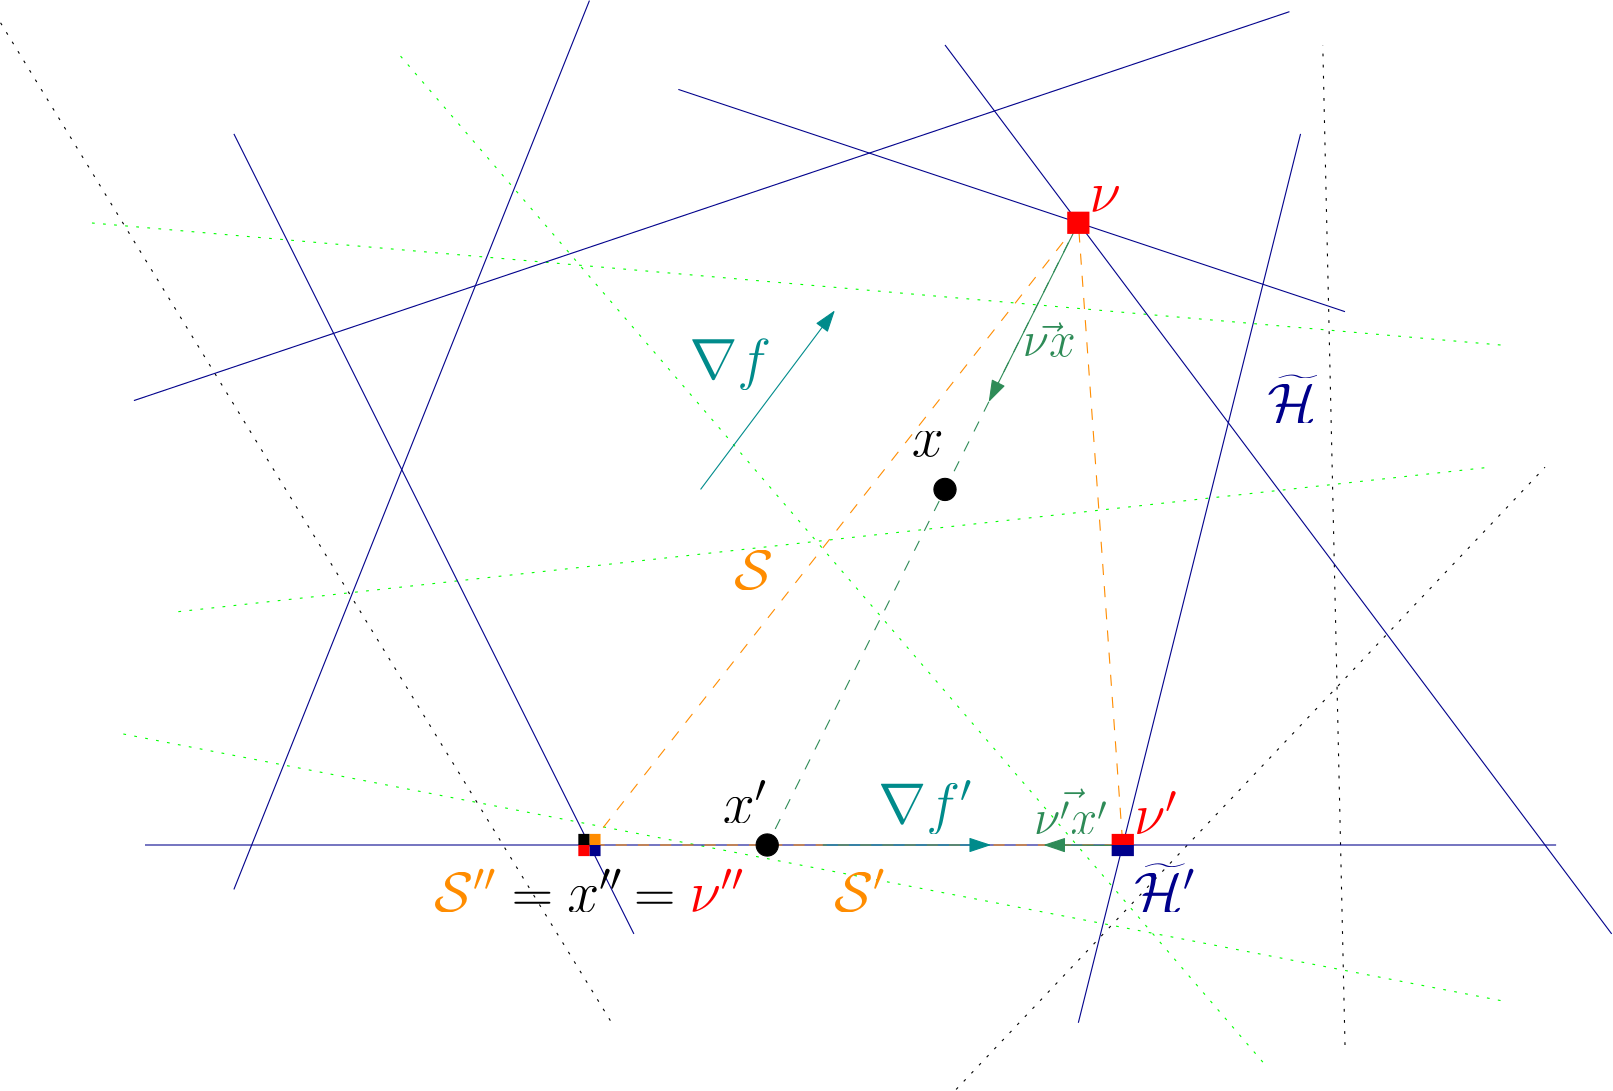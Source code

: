 <?xml version="1.0"?>
<!DOCTYPE ipe SYSTEM "ipe.dtd">
<ipe version="70005" creator="Ipe 7.1.4">
<info created="D:20150523201504" modified="D:20150523230158"/>
<ipestyle name="basic">
<symbol name="arrow/arc(spx)">
<path stroke="sym-stroke" fill="sym-stroke" pen="sym-pen">
0 0 m
-1 0.333 l
-1 -0.333 l
h
</path>
</symbol>
<symbol name="arrow/farc(spx)">
<path stroke="sym-stroke" fill="white" pen="sym-pen">
0 0 m
-1 0.333 l
-1 -0.333 l
h
</path>
</symbol>
<symbol name="mark/circle(sx)" transformations="translations">
<path fill="sym-stroke">
0.6 0 0 0.6 0 0 e
0.4 0 0 0.4 0 0 e
</path>
</symbol>
<symbol name="mark/disk(sx)" transformations="translations">
<path fill="sym-stroke">
0.6 0 0 0.6 0 0 e
</path>
</symbol>
<symbol name="mark/fdisk(sfx)" transformations="translations">
<group>
<path fill="sym-fill">
0.5 0 0 0.5 0 0 e
</path>
<path fill="sym-stroke" fillrule="eofill">
0.6 0 0 0.6 0 0 e
0.4 0 0 0.4 0 0 e
</path>
</group>
</symbol>
<symbol name="mark/box(sx)" transformations="translations">
<path fill="sym-stroke" fillrule="eofill">
-0.6 -0.6 m
0.6 -0.6 l
0.6 0.6 l
-0.6 0.6 l
h
-0.4 -0.4 m
0.4 -0.4 l
0.4 0.4 l
-0.4 0.4 l
h
</path>
</symbol>
<symbol name="mark/square(sx)" transformations="translations">
<path fill="sym-stroke">
-0.6 -0.6 m
0.6 -0.6 l
0.6 0.6 l
-0.6 0.6 l
h
</path>
</symbol>
<symbol name="mark/fsquare(sfx)" transformations="translations">
<group>
<path fill="sym-fill">
-0.5 -0.5 m
0.5 -0.5 l
0.5 0.5 l
-0.5 0.5 l
h
</path>
<path fill="sym-stroke" fillrule="eofill">
-0.6 -0.6 m
0.6 -0.6 l
0.6 0.6 l
-0.6 0.6 l
h
-0.4 -0.4 m
0.4 -0.4 l
0.4 0.4 l
-0.4 0.4 l
h
</path>
</group>
</symbol>
<symbol name="mark/cross(sx)" transformations="translations">
<group>
<path fill="sym-stroke">
-0.43 -0.57 m
0.57 0.43 l
0.43 0.57 l
-0.57 -0.43 l
h
</path>
<path fill="sym-stroke">
-0.43 0.57 m
0.57 -0.43 l
0.43 -0.57 l
-0.57 0.43 l
h
</path>
</group>
</symbol>
<symbol name="arrow/fnormal(spx)">
<path stroke="sym-stroke" fill="white" pen="sym-pen">
0 0 m
-1 0.333 l
-1 -0.333 l
h
</path>
</symbol>
<symbol name="arrow/pointed(spx)">
<path stroke="sym-stroke" fill="sym-stroke" pen="sym-pen">
0 0 m
-1 0.333 l
-0.8 0 l
-1 -0.333 l
h
</path>
</symbol>
<symbol name="arrow/fpointed(spx)">
<path stroke="sym-stroke" fill="white" pen="sym-pen">
0 0 m
-1 0.333 l
-0.8 0 l
-1 -0.333 l
h
</path>
</symbol>
<symbol name="arrow/linear(spx)">
<path stroke="sym-stroke" pen="sym-pen">
-1 0.333 m
0 0 l
-1 -0.333 l
</path>
</symbol>
<symbol name="arrow/fdouble(spx)">
<path stroke="sym-stroke" fill="white" pen="sym-pen">
0 0 m
-1 0.333 l
-1 -0.333 l
h
-1 0 m
-2 0.333 l
-2 -0.333 l
h
</path>
</symbol>
<symbol name="arrow/double(spx)">
<path stroke="sym-stroke" fill="sym-stroke" pen="sym-pen">
0 0 m
-1 0.333 l
-1 -0.333 l
h
-1 0 m
-2 0.333 l
-2 -0.333 l
h
</path>
</symbol>
<pen name="heavier" value="0.8"/>
<pen name="fat" value="1.2"/>
<pen name="ultrafat" value="2"/>
<symbolsize name="large" value="5"/>
<symbolsize name="small" value="2"/>
<symbolsize name="tiny" value="1.1"/>
<arrowsize name="large" value="10"/>
<arrowsize name="small" value="5"/>
<arrowsize name="tiny" value="3"/>
<color name="red" value="1 0 0"/>
<color name="green" value="0 1 0"/>
<color name="blue" value="0 0 1"/>
<color name="yellow" value="1 1 0"/>
<color name="orange" value="1 0.647 0"/>
<color name="gold" value="1 0.843 0"/>
<color name="purple" value="0.627 0.125 0.941"/>
<color name="gray" value="0.745"/>
<color name="brown" value="0.647 0.165 0.165"/>
<color name="navy" value="0 0 0.502"/>
<color name="pink" value="1 0.753 0.796"/>
<color name="seagreen" value="0.18 0.545 0.341"/>
<color name="turquoise" value="0.251 0.878 0.816"/>
<color name="violet" value="0.933 0.51 0.933"/>
<color name="darkblue" value="0 0 0.545"/>
<color name="darkcyan" value="0 0.545 0.545"/>
<color name="darkgray" value="0.663"/>
<color name="darkgreen" value="0 0.392 0"/>
<color name="darkmagenta" value="0.545 0 0.545"/>
<color name="darkorange" value="1 0.549 0"/>
<color name="darkred" value="0.545 0 0"/>
<color name="lightblue" value="0.678 0.847 0.902"/>
<color name="lightcyan" value="0.878 1 1"/>
<color name="lightgray" value="0.827"/>
<color name="lightgreen" value="0.565 0.933 0.565"/>
<color name="lightyellow" value="1 1 0.878"/>
<dashstyle name="dashed" value="[4] 0"/>
<dashstyle name="dotted" value="[1 3] 0"/>
<dashstyle name="dash dotted" value="[4 2 1 2] 0"/>
<dashstyle name="dash dot dotted" value="[4 2 1 2 1 2] 0"/>
<textsize name="large" value="\large"/>
<textsize name="Large" value="\Large"/>
<textsize name="LARGE" value="\LARGE"/>
<textsize name="huge" value="\huge"/>
<textsize name="Huge" value="\Huge"/>
<textsize name="small" value="\small"/>
<textsize name="footnote" value="\footnotesize"/>
<textsize name="tiny" value="\tiny"/>
<textstyle name="center" begin="\begin{center}" end="\end{center}"/>
<textstyle name="itemize" begin="\begin{itemize}" end="\end{itemize}"/>
<textstyle name="item" begin="\begin{itemize}\item{}" end="\end{itemize}"/>
<gridsize name="4 pts" value="4"/>
<gridsize name="8 pts (~3 mm)" value="8"/>
<gridsize name="16 pts (~6 mm)" value="16"/>
<gridsize name="32 pts (~12 mm)" value="32"/>
<gridsize name="10 pts (~3.5 mm)" value="10"/>
<gridsize name="20 pts (~7 mm)" value="20"/>
<gridsize name="14 pts (~5 mm)" value="14"/>
<gridsize name="28 pts (~10 mm)" value="28"/>
<gridsize name="56 pts (~20 mm)" value="56"/>
<anglesize name="90 deg" value="90"/>
<anglesize name="60 deg" value="60"/>
<anglesize name="45 deg" value="45"/>
<anglesize name="30 deg" value="30"/>
<anglesize name="22.5 deg" value="22.5"/>
<tiling name="falling" angle="-60" step="4" width="1"/>
<tiling name="rising" angle="30" step="4" width="1"/>
</ipestyle>
<page>
<layer name="alpha"/>
<view layers="alpha" active="alpha"/>
<text layer="alpha" matrix="1 0 0 1 0 -12" transformations="translations" pos="420 768" stroke="red" type="label" width="11.3" height="8.896" depth="0" valign="baseline" size="huge">$\nu$</text>
<path stroke="black" fill="black" dash="dotted">
28 824 m
248 464 l
</path>
<path stroke="black" fill="black" dash="dotted">
372 440 m
584 664 l
</path>
<path stroke="black" fill="black" dash="dotted">
512 456 m
504 816 l
</path>
<path stroke="green" fill="black" dash="dotted">
568 708 m
60 752 l
</path>
<path stroke="green" fill="black" dash="dotted">
172 812 m
484 448 l
</path>
<path stroke="green" fill="black" dash="dotted">
92 612 m
564 664 l
</path>
<path stroke="green" fill="black" dash="dotted">
568 472 m
72 568 l
</path>
<path stroke="seagreen" fill="seagreen" dash="dashed">
416 752 m
304 528 l
</path>
<text transformations="translations" pos="356 668" stroke="black" type="label" width="11.497" height="8.896" depth="0" valign="baseline" size="huge">$x$</text>
<path matrix="1.13393 0 0 1 -10.7143 0" stroke="darkblue" fill="darkblue">
80 528 m
528 528 l
528 528 l
</path>
<path matrix="2.25 0 0 2.25 -320 -620" stroke="darkblue" fill="darkblue">
256 496 m
192 624 l
192 624 l
</path>
<path matrix="1 0 0 0.997656 96 193.163" stroke="seagreen" fill="0" rarrow="normal/normal">
288 496 m
320 560 l
320 560 l
</path>
<path stroke="darkblue" fill="darkblue">
272 800 m
512 720 l
512 720 l
</path>
<path stroke="darkblue" fill="darkblue">
416 464 m
496 784 l
</path>
<path matrix="1.66667 0 0 1.66667 -245.333 -544" stroke="darkblue" fill="darkblue">
368 816 m
512 624 l
512 624 l
</path>
<path stroke="darkcyan" fill="violet" arrow="normal/normal">
280 656 m
328 720 l
</path>
<text matrix="1 0 0 1 108 -84" transformations="translations" pos="168 780" stroke="darkcyan" type="label" width="29.397" height="14.347" depth="4.02" valign="baseline" size="huge">$\nabla f$</text>
<text matrix="1 0 0 1 -68 -132" transformations="translations" pos="356 668" stroke="black" type="label" width="15.94" height="15.468" depth="0" valign="baseline" size="huge">$x&apos;$</text>
<path stroke="darkorange" dash="dashed">
240 528 m
416 752 l
432 528 l
240 528 l
240 528 l
</path>
<path stroke="darkblue" fill="darkblue">
112 512 m
240 832 l
</path>
<path stroke="darkblue" fill="darkblue">
76 688 m
492 828 l
</path>
<path matrix="1.25 0 0 0 -26 528" stroke="darkcyan" fill="violet" arrow="normal/normal">
280 656 m
328 720 l
</path>
<path matrix="0.91875 0 0 -0.00231873 139.4 529.15" stroke="seagreen" fill="0" rarrow="normal/normal">
288 496 m
320 560 l
320 560 l
</path>
<path matrix="1 0 0 1 -64 128" stroke="black" fill="black">
4 0 0 4 432 528 e
</path>
<text matrix="1 0 0 1 16 -236" transformations="translations" pos="420 768" stroke="red" type="label" width="15.743" height="15.468" depth="0" valign="baseline" size="huge">$\nu&apos;$</text>
<path stroke="black" fill="black">
4 0 0 4 304 528 e
</path>
<path fill="red">
412 756 m
412 748 l
420 748 l
420 756 l
h
</path>
<path fill="red">
428 532 m
428 528 l
436 528 l
436 532 l
h
</path>
<path fill="darkblue">
436 524 m
436 528 l
428 528 l
428 524 l
h
</path>
<path fill="darkblue">
240 528 m
240 524 l
244 524 l
244 528 l
h
</path>
<path fill="darkorange">
240 532 m
240 528 l
244 528 l
244 532 l
h
</path>
<path fill="black">
236 532 m
236 528 l
240 528 l
240 532 l
h
</path>
<path fill="red">
236 528 m
236 524 l
240 524 l
240 528 l
h
</path>
<text matrix="1 0 0 1 -4 -12" transformations="translations" pos="400 716" stroke="seagreen" type="label" width="18.994" height="12.271" depth="0" valign="baseline" size="LARGE">$\vec{\nu x}$</text>
<text matrix="1 0 0 1 0 -184" transformations="translations" pos="400 716" stroke="seagreen" type="label" width="26.565" height="16.474" depth="0" valign="baseline" size="LARGE">$\vec{\nu&apos; x&apos;}$</text>
<text matrix="1 0 0 1 108 -52" transformations="translations" pos="168 556" stroke="red" type="label" width="19.688" height="15.468" depth="0" valign="baseline" size="huge">$\nu&apos;&apos;$</text>
<text matrix="1 0 0 1 -124 -164" transformations="translations" pos="356 668" stroke="black" type="label" width="19.886" height="15.468" depth="0" valign="baseline" size="huge">$x&apos;&apos;$</text>
<text matrix="1 0 0 1 100 -92" transformations="translations" pos="156 596" stroke="black" type="label" width="14.874" height="7.347" depth="0" valign="baseline" size="huge">$=$</text>
<text matrix="1 0 0 1 56 -92" transformations="translations" pos="156 596" stroke="black" type="label" width="14.874" height="7.347" depth="0" valign="baseline" size="huge">$=$</text>
<text matrix="1 0 0 1 -92 -104" transformations="translations" pos="276 608" stroke="darkorange" type="label" width="22.45" height="15.468" depth="0" valign="baseline" size="huge">$\mathcal{S}&apos;&apos;$</text>
<text matrix="1 0 0 1 268 24" transformations="translations" pos="168 480" stroke="darkblue" type="label" width="22.093" height="17.302" depth="0" valign="baseline" size="huge">$\widetilde{\mathcal{H}}&apos;$</text>
<text matrix="1 0 0 1 176 -244" transformations="translations" pos="168 780" stroke="darkcyan" type="label" width="33.841" height="15.466" depth="4.02" valign="baseline" size="huge">$\nabla f&apos;$</text>
<text matrix="1 0 0 1 52 -104" transformations="translations" pos="276 608" stroke="darkorange" type="label" width="18.505" height="15.468" depth="0" valign="baseline" size="huge">$\mathcal{S}&apos;$</text>
<text matrix="1 0 0 1 16 12" transformations="translations" pos="276 608" stroke="darkorange" type="label" width="14.062" height="14.119" depth="0" valign="baseline" size="huge">$\mathcal{S}$</text>
<text matrix="1 0 0 1 316 200" transformations="translations" pos="168 480" stroke="darkblue" type="label" width="17.649" height="17.302" depth="0" valign="baseline" size="huge">$\widetilde{\mathcal{H}}$</text>
</page>
</ipe>
